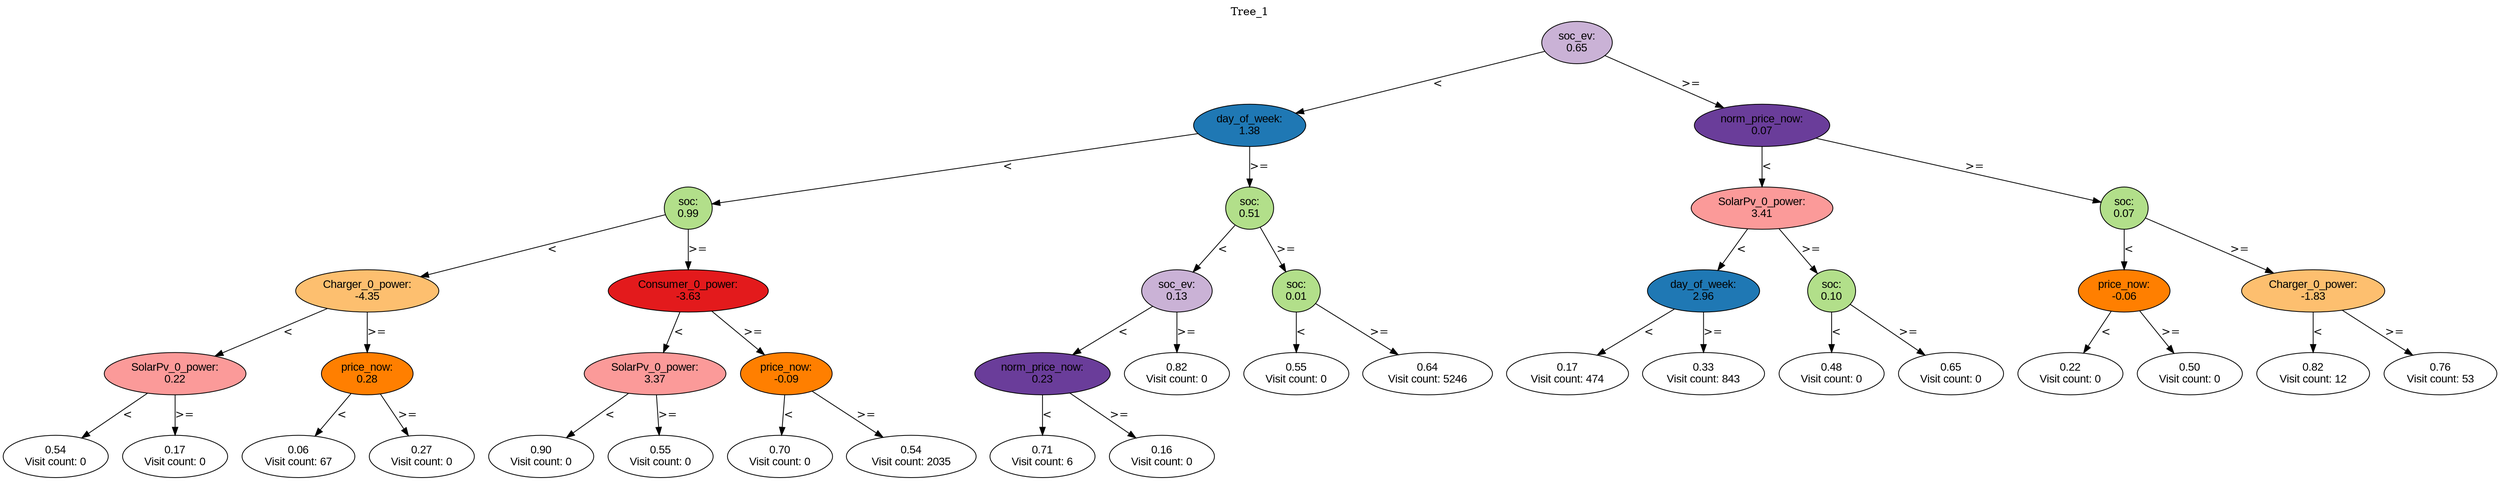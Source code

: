 digraph BST {
    node [fontname="Arial" style=filled colorscheme=paired12];
    0 [ label = "soc_ev:
0.65" fillcolor=9];
    1 [ label = "day_of_week:
1.38" fillcolor=2];
    2 [ label = "soc:
0.99" fillcolor=3];
    3 [ label = "Charger_0_power:
-4.35" fillcolor=7];
    4 [ label = "SolarPv_0_power:
0.22" fillcolor=5];
    5 [ label = "0.54
Visit count: 0" fillcolor=white];
    6 [ label = "0.17
Visit count: 0" fillcolor=white];
    7 [ label = "price_now:
0.28" fillcolor=8];
    8 [ label = "0.06
Visit count: 67" fillcolor=white];
    9 [ label = "0.27
Visit count: 0" fillcolor=white];
    10 [ label = "Consumer_0_power:
-3.63" fillcolor=6];
    11 [ label = "SolarPv_0_power:
3.37" fillcolor=5];
    12 [ label = "0.90
Visit count: 0" fillcolor=white];
    13 [ label = "0.55
Visit count: 0" fillcolor=white];
    14 [ label = "price_now:
-0.09" fillcolor=8];
    15 [ label = "0.70
Visit count: 0" fillcolor=white];
    16 [ label = "0.54
Visit count: 2035" fillcolor=white];
    17 [ label = "soc:
0.51" fillcolor=3];
    18 [ label = "soc_ev:
0.13" fillcolor=9];
    19 [ label = "norm_price_now:
0.23" fillcolor=10];
    20 [ label = "0.71
Visit count: 6" fillcolor=white];
    21 [ label = "0.16
Visit count: 0" fillcolor=white];
    22 [ label = "0.82
Visit count: 0" fillcolor=white];
    23 [ label = "soc:
0.01" fillcolor=3];
    24 [ label = "0.55
Visit count: 0" fillcolor=white];
    25 [ label = "0.64
Visit count: 5246" fillcolor=white];
    26 [ label = "norm_price_now:
0.07" fillcolor=10];
    27 [ label = "SolarPv_0_power:
3.41" fillcolor=5];
    28 [ label = "day_of_week:
2.96" fillcolor=2];
    29 [ label = "0.17
Visit count: 474" fillcolor=white];
    30 [ label = "0.33
Visit count: 843" fillcolor=white];
    31 [ label = "soc:
0.10" fillcolor=3];
    32 [ label = "0.48
Visit count: 0" fillcolor=white];
    33 [ label = "0.65
Visit count: 0" fillcolor=white];
    34 [ label = "soc:
0.07" fillcolor=3];
    35 [ label = "price_now:
-0.06" fillcolor=8];
    36 [ label = "0.22
Visit count: 0" fillcolor=white];
    37 [ label = "0.50
Visit count: 0" fillcolor=white];
    38 [ label = "Charger_0_power:
-1.83" fillcolor=7];
    39 [ label = "0.82
Visit count: 12" fillcolor=white];
    40 [ label = "0.76
Visit count: 53" fillcolor=white];

    0  -> 1[ label = "<"];
    0  -> 26[ label = ">="];
    1  -> 2[ label = "<"];
    1  -> 17[ label = ">="];
    2  -> 3[ label = "<"];
    2  -> 10[ label = ">="];
    3  -> 4[ label = "<"];
    3  -> 7[ label = ">="];
    4  -> 5[ label = "<"];
    4  -> 6[ label = ">="];
    7  -> 8[ label = "<"];
    7  -> 9[ label = ">="];
    10  -> 11[ label = "<"];
    10  -> 14[ label = ">="];
    11  -> 12[ label = "<"];
    11  -> 13[ label = ">="];
    14  -> 15[ label = "<"];
    14  -> 16[ label = ">="];
    17  -> 18[ label = "<"];
    17  -> 23[ label = ">="];
    18  -> 19[ label = "<"];
    18  -> 22[ label = ">="];
    19  -> 20[ label = "<"];
    19  -> 21[ label = ">="];
    23  -> 24[ label = "<"];
    23  -> 25[ label = ">="];
    26  -> 27[ label = "<"];
    26  -> 34[ label = ">="];
    27  -> 28[ label = "<"];
    27  -> 31[ label = ">="];
    28  -> 29[ label = "<"];
    28  -> 30[ label = ">="];
    31  -> 32[ label = "<"];
    31  -> 33[ label = ">="];
    34  -> 35[ label = "<"];
    34  -> 38[ label = ">="];
    35  -> 36[ label = "<"];
    35  -> 37[ label = ">="];
    38  -> 39[ label = "<"];
    38  -> 40[ label = ">="];

    labelloc="t";
    label="Tree_1";
}